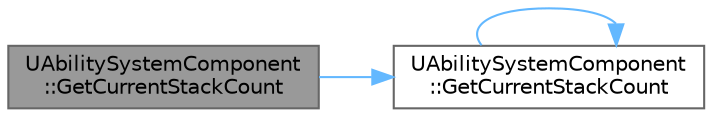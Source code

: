 digraph "UAbilitySystemComponent::GetCurrentStackCount"
{
 // INTERACTIVE_SVG=YES
 // LATEX_PDF_SIZE
  bgcolor="transparent";
  edge [fontname=Helvetica,fontsize=10,labelfontname=Helvetica,labelfontsize=10];
  node [fontname=Helvetica,fontsize=10,shape=box,height=0.2,width=0.4];
  rankdir="LR";
  Node1 [id="Node000001",label="UAbilitySystemComponent\l::GetCurrentStackCount",height=0.2,width=0.4,color="gray40", fillcolor="grey60", style="filled", fontcolor="black",tooltip="Returns current stack count of an already applied GE, but given the ability spec handle that was gran..."];
  Node1 -> Node2 [id="edge1_Node000001_Node000002",color="steelblue1",style="solid",tooltip=" "];
  Node2 [id="Node000002",label="UAbilitySystemComponent\l::GetCurrentStackCount",height=0.2,width=0.4,color="grey40", fillcolor="white", style="filled",URL="$d4/d2d/classUAbilitySystemComponent.html#a9a2b4fdbff3e68fab042526d4be5e086",tooltip="Returns current stack count of an already applied GE."];
  Node2 -> Node2 [id="edge2_Node000002_Node000002",color="steelblue1",style="solid",tooltip=" "];
}

